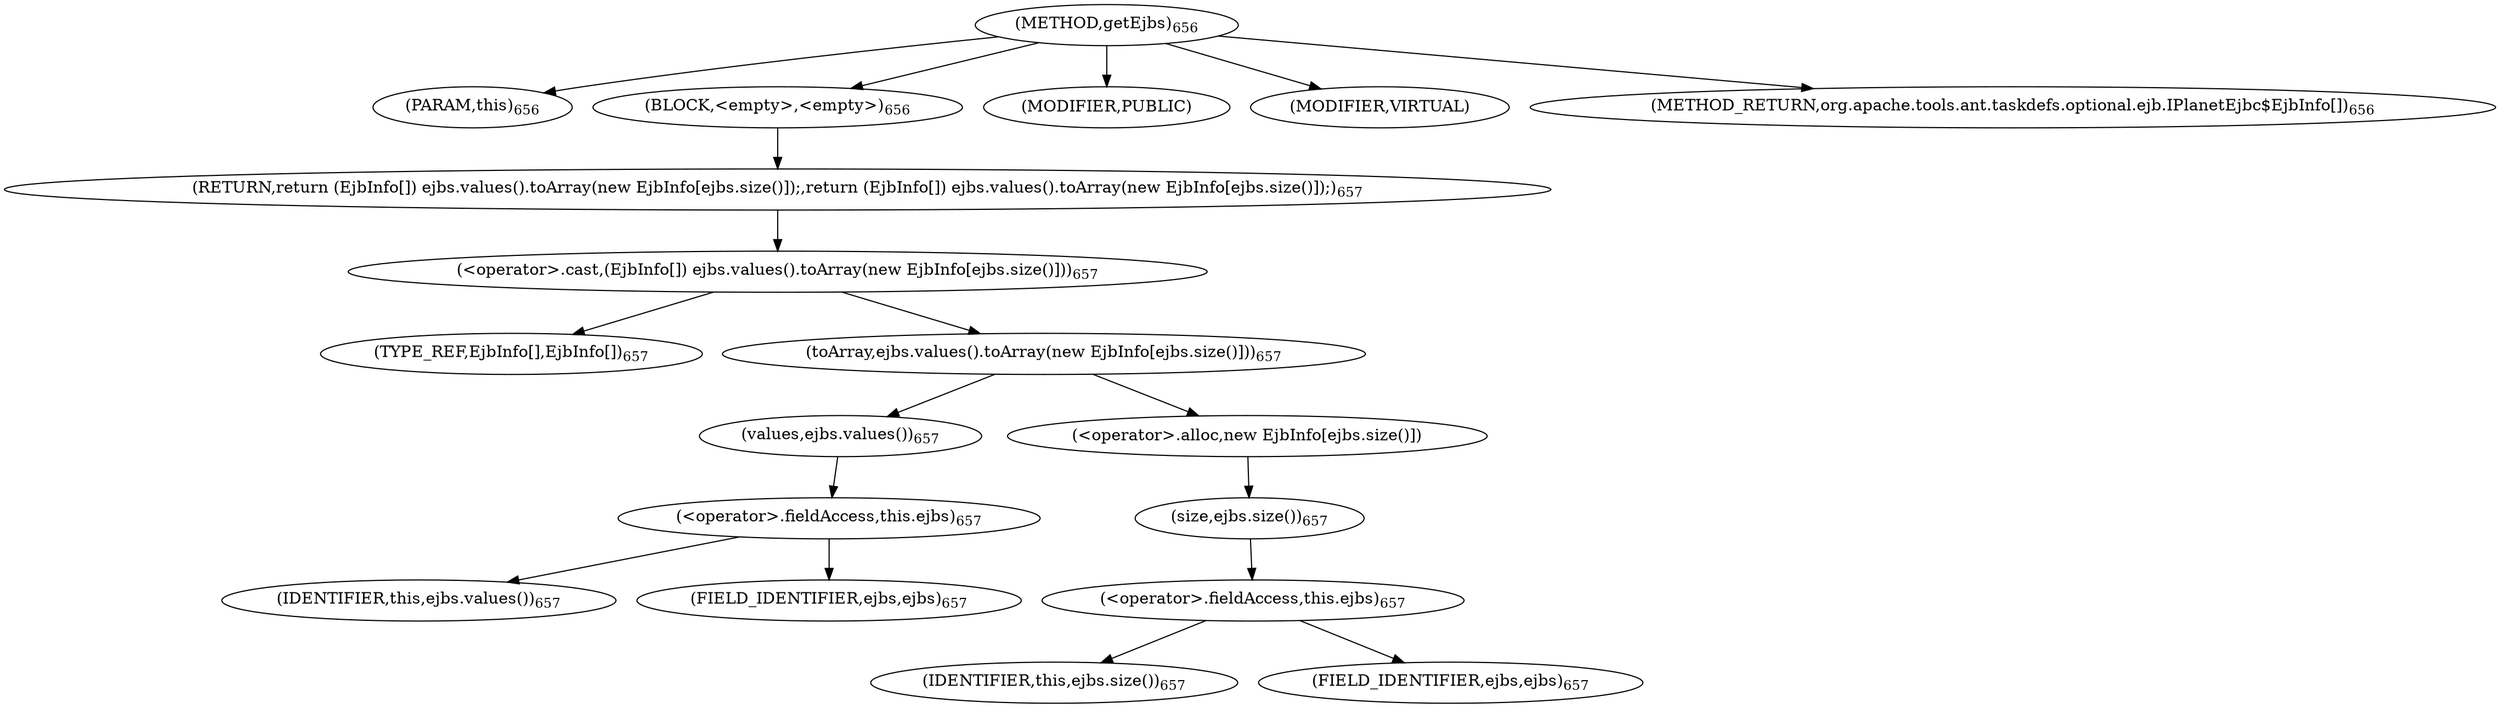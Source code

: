 digraph "getEjbs" {  
"1448" [label = <(METHOD,getEjbs)<SUB>656</SUB>> ]
"1449" [label = <(PARAM,this)<SUB>656</SUB>> ]
"1450" [label = <(BLOCK,&lt;empty&gt;,&lt;empty&gt;)<SUB>656</SUB>> ]
"1451" [label = <(RETURN,return (EjbInfo[]) ejbs.values().toArray(new EjbInfo[ejbs.size()]);,return (EjbInfo[]) ejbs.values().toArray(new EjbInfo[ejbs.size()]);)<SUB>657</SUB>> ]
"1452" [label = <(&lt;operator&gt;.cast,(EjbInfo[]) ejbs.values().toArray(new EjbInfo[ejbs.size()]))<SUB>657</SUB>> ]
"1453" [label = <(TYPE_REF,EjbInfo[],EjbInfo[])<SUB>657</SUB>> ]
"1454" [label = <(toArray,ejbs.values().toArray(new EjbInfo[ejbs.size()]))<SUB>657</SUB>> ]
"1455" [label = <(values,ejbs.values())<SUB>657</SUB>> ]
"1456" [label = <(&lt;operator&gt;.fieldAccess,this.ejbs)<SUB>657</SUB>> ]
"1457" [label = <(IDENTIFIER,this,ejbs.values())<SUB>657</SUB>> ]
"1458" [label = <(FIELD_IDENTIFIER,ejbs,ejbs)<SUB>657</SUB>> ]
"1459" [label = <(&lt;operator&gt;.alloc,new EjbInfo[ejbs.size()])> ]
"1460" [label = <(size,ejbs.size())<SUB>657</SUB>> ]
"1461" [label = <(&lt;operator&gt;.fieldAccess,this.ejbs)<SUB>657</SUB>> ]
"1462" [label = <(IDENTIFIER,this,ejbs.size())<SUB>657</SUB>> ]
"1463" [label = <(FIELD_IDENTIFIER,ejbs,ejbs)<SUB>657</SUB>> ]
"1464" [label = <(MODIFIER,PUBLIC)> ]
"1465" [label = <(MODIFIER,VIRTUAL)> ]
"1466" [label = <(METHOD_RETURN,org.apache.tools.ant.taskdefs.optional.ejb.IPlanetEjbc$EjbInfo[])<SUB>656</SUB>> ]
  "1448" -> "1449" 
  "1448" -> "1450" 
  "1448" -> "1464" 
  "1448" -> "1465" 
  "1448" -> "1466" 
  "1450" -> "1451" 
  "1451" -> "1452" 
  "1452" -> "1453" 
  "1452" -> "1454" 
  "1454" -> "1455" 
  "1454" -> "1459" 
  "1455" -> "1456" 
  "1456" -> "1457" 
  "1456" -> "1458" 
  "1459" -> "1460" 
  "1460" -> "1461" 
  "1461" -> "1462" 
  "1461" -> "1463" 
}
